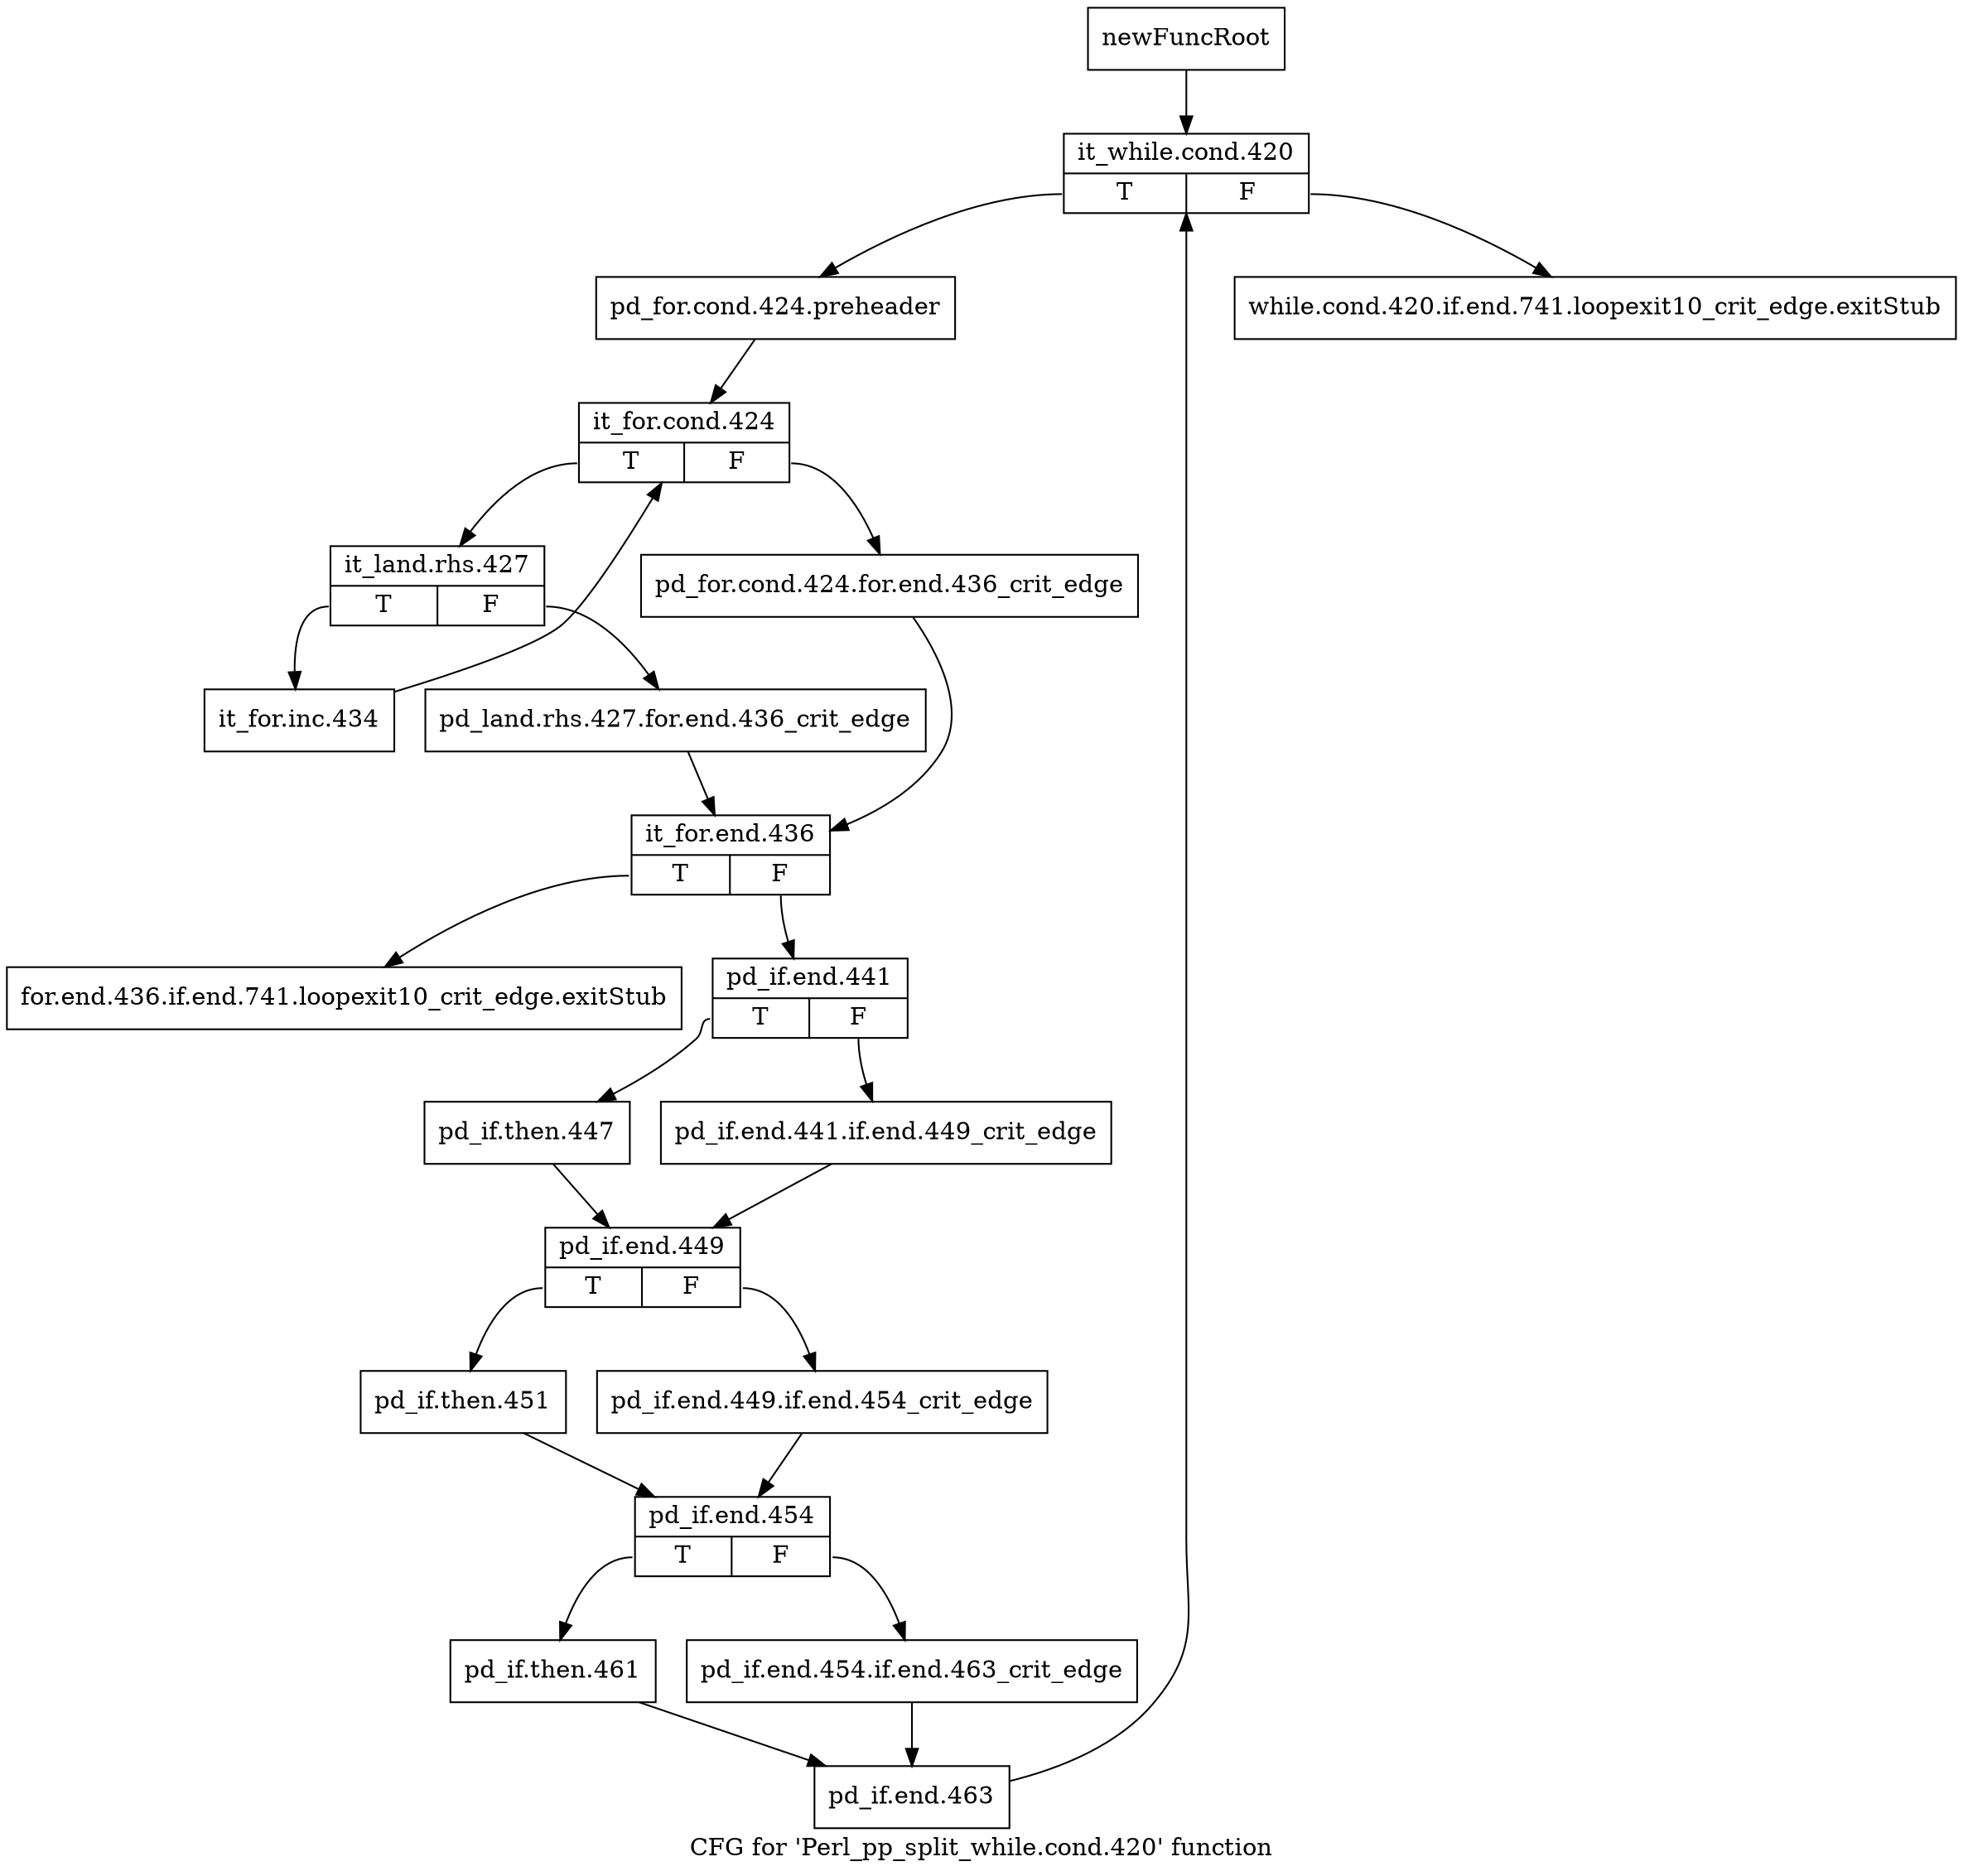 digraph "CFG for 'Perl_pp_split_while.cond.420' function" {
	label="CFG for 'Perl_pp_split_while.cond.420' function";

	Node0x4e7fcd0 [shape=record,label="{newFuncRoot}"];
	Node0x4e7fcd0 -> Node0x4e7fdc0;
	Node0x4e7fd20 [shape=record,label="{while.cond.420.if.end.741.loopexit10_crit_edge.exitStub}"];
	Node0x4e7fd70 [shape=record,label="{for.end.436.if.end.741.loopexit10_crit_edge.exitStub}"];
	Node0x4e7fdc0 [shape=record,label="{it_while.cond.420|{<s0>T|<s1>F}}"];
	Node0x4e7fdc0:s0 -> Node0x4e7fe10;
	Node0x4e7fdc0:s1 -> Node0x4e7fd20;
	Node0x4e7fe10 [shape=record,label="{pd_for.cond.424.preheader}"];
	Node0x4e7fe10 -> Node0x4e7fe60;
	Node0x4e7fe60 [shape=record,label="{it_for.cond.424|{<s0>T|<s1>F}}"];
	Node0x4e7fe60:s0 -> Node0x4e7ff00;
	Node0x4e7fe60:s1 -> Node0x4e7feb0;
	Node0x4e7feb0 [shape=record,label="{pd_for.cond.424.for.end.436_crit_edge}"];
	Node0x4e7feb0 -> Node0x4e7ffa0;
	Node0x4e7ff00 [shape=record,label="{it_land.rhs.427|{<s0>T|<s1>F}}"];
	Node0x4e7ff00:s0 -> Node0x4e80310;
	Node0x4e7ff00:s1 -> Node0x4e7ff50;
	Node0x4e7ff50 [shape=record,label="{pd_land.rhs.427.for.end.436_crit_edge}"];
	Node0x4e7ff50 -> Node0x4e7ffa0;
	Node0x4e7ffa0 [shape=record,label="{it_for.end.436|{<s0>T|<s1>F}}"];
	Node0x4e7ffa0:s0 -> Node0x4e7fd70;
	Node0x4e7ffa0:s1 -> Node0x4e7fff0;
	Node0x4e7fff0 [shape=record,label="{pd_if.end.441|{<s0>T|<s1>F}}"];
	Node0x4e7fff0:s0 -> Node0x4e80090;
	Node0x4e7fff0:s1 -> Node0x4e80040;
	Node0x4e80040 [shape=record,label="{pd_if.end.441.if.end.449_crit_edge}"];
	Node0x4e80040 -> Node0x4e800e0;
	Node0x4e80090 [shape=record,label="{pd_if.then.447}"];
	Node0x4e80090 -> Node0x4e800e0;
	Node0x4e800e0 [shape=record,label="{pd_if.end.449|{<s0>T|<s1>F}}"];
	Node0x4e800e0:s0 -> Node0x4e80180;
	Node0x4e800e0:s1 -> Node0x4e80130;
	Node0x4e80130 [shape=record,label="{pd_if.end.449.if.end.454_crit_edge}"];
	Node0x4e80130 -> Node0x4e801d0;
	Node0x4e80180 [shape=record,label="{pd_if.then.451}"];
	Node0x4e80180 -> Node0x4e801d0;
	Node0x4e801d0 [shape=record,label="{pd_if.end.454|{<s0>T|<s1>F}}"];
	Node0x4e801d0:s0 -> Node0x4e80270;
	Node0x4e801d0:s1 -> Node0x4e80220;
	Node0x4e80220 [shape=record,label="{pd_if.end.454.if.end.463_crit_edge}"];
	Node0x4e80220 -> Node0x4e802c0;
	Node0x4e80270 [shape=record,label="{pd_if.then.461}"];
	Node0x4e80270 -> Node0x4e802c0;
	Node0x4e802c0 [shape=record,label="{pd_if.end.463}"];
	Node0x4e802c0 -> Node0x4e7fdc0;
	Node0x4e80310 [shape=record,label="{it_for.inc.434}"];
	Node0x4e80310 -> Node0x4e7fe60;
}
